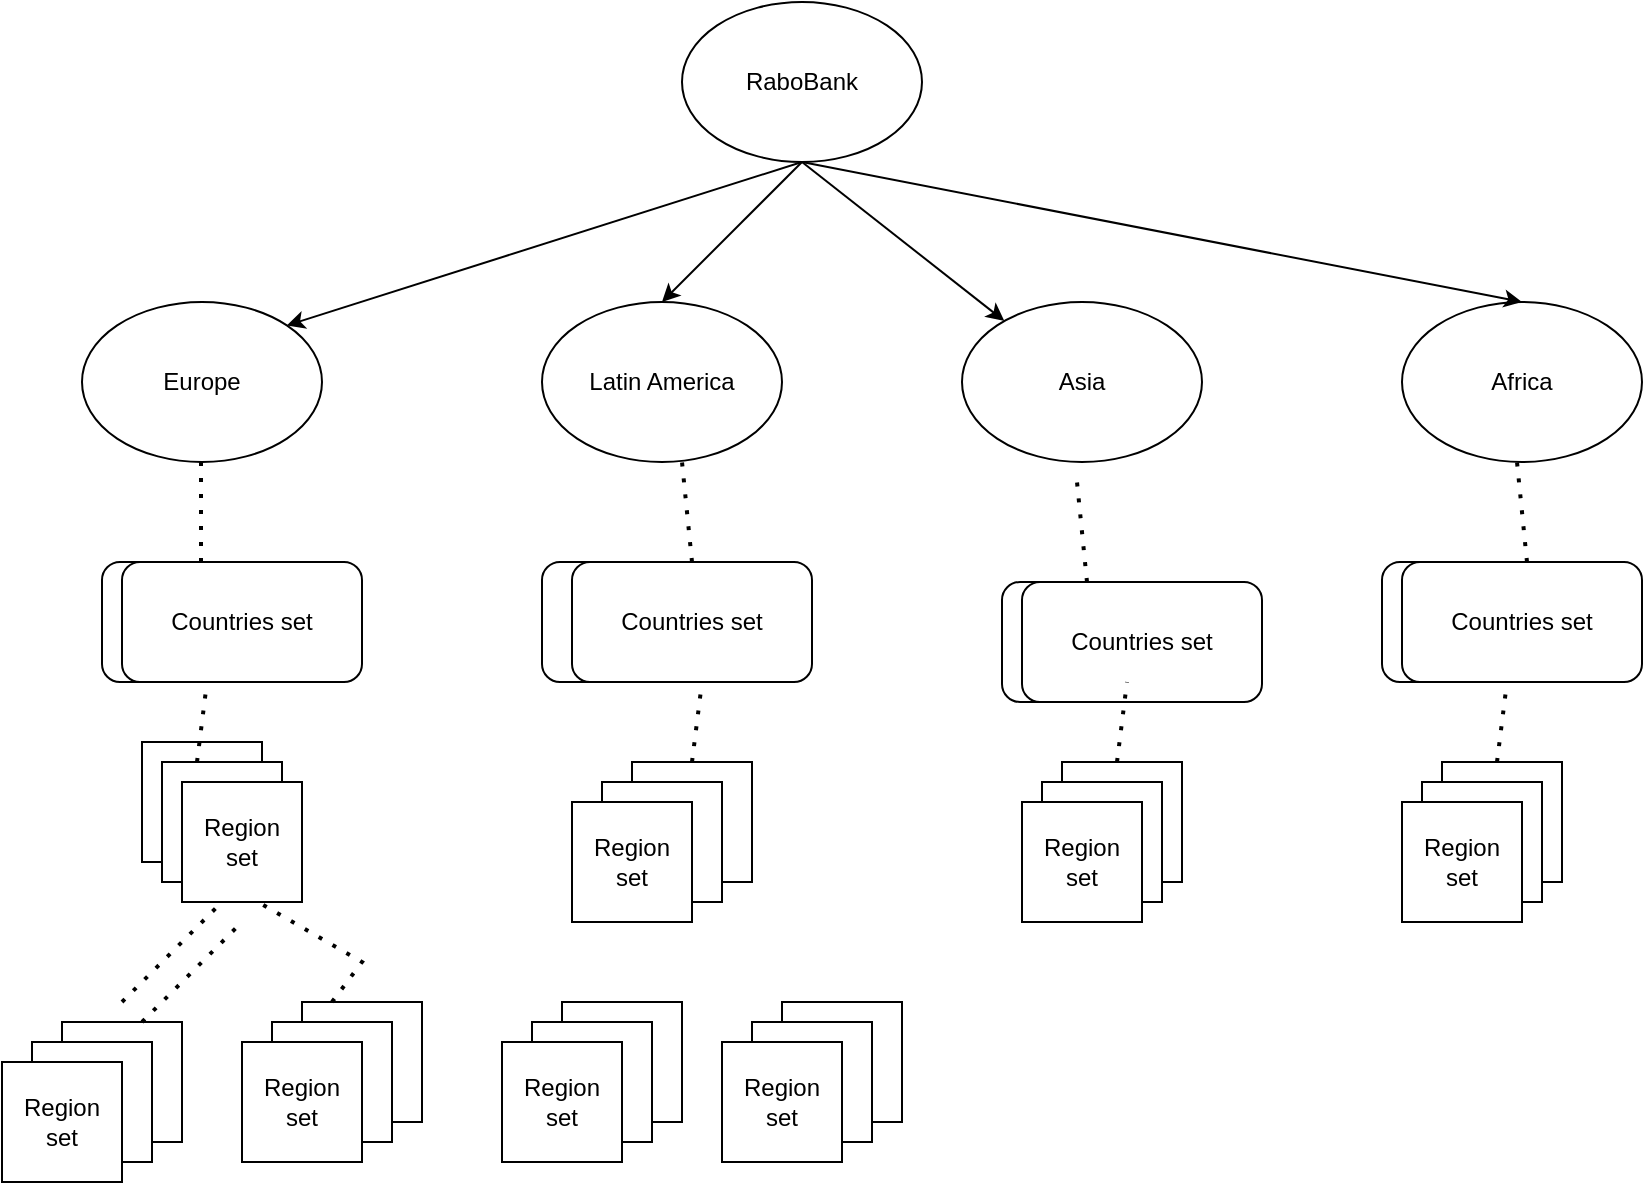 <mxfile version="15.5.1" type="github">
  <diagram id="6JPCep872dIXSYOhOden" name="Page-1">
    <mxGraphModel dx="1298" dy="782" grid="1" gridSize="10" guides="1" tooltips="1" connect="1" arrows="1" fold="1" page="1" pageScale="1" pageWidth="850" pageHeight="1100" math="0" shadow="0">
      <root>
        <mxCell id="0" />
        <mxCell id="1" parent="0" />
        <mxCell id="a5xk4CFbIq2Gz5puKSW1-1" value="RaboBank" style="ellipse;whiteSpace=wrap;html=1;" vertex="1" parent="1">
          <mxGeometry x="360" y="60" width="120" height="80" as="geometry" />
        </mxCell>
        <mxCell id="a5xk4CFbIq2Gz5puKSW1-2" value="Europe" style="ellipse;whiteSpace=wrap;html=1;" vertex="1" parent="1">
          <mxGeometry x="60" y="210" width="120" height="80" as="geometry" />
        </mxCell>
        <mxCell id="a5xk4CFbIq2Gz5puKSW1-3" value="Africa" style="ellipse;whiteSpace=wrap;html=1;" vertex="1" parent="1">
          <mxGeometry x="720" y="210" width="120" height="80" as="geometry" />
        </mxCell>
        <mxCell id="a5xk4CFbIq2Gz5puKSW1-4" value="Asia" style="ellipse;whiteSpace=wrap;html=1;" vertex="1" parent="1">
          <mxGeometry x="500" y="210" width="120" height="80" as="geometry" />
        </mxCell>
        <mxCell id="a5xk4CFbIq2Gz5puKSW1-5" value="Latin America" style="ellipse;whiteSpace=wrap;html=1;" vertex="1" parent="1">
          <mxGeometry x="290" y="210" width="120" height="80" as="geometry" />
        </mxCell>
        <mxCell id="a5xk4CFbIq2Gz5puKSW1-6" value="" style="endArrow=classic;html=1;rounded=0;exitX=0.5;exitY=1;exitDx=0;exitDy=0;entryX=0.5;entryY=0;entryDx=0;entryDy=0;" edge="1" parent="1" source="a5xk4CFbIq2Gz5puKSW1-1" target="a5xk4CFbIq2Gz5puKSW1-5">
          <mxGeometry width="50" height="50" relative="1" as="geometry">
            <mxPoint x="400" y="140" as="sourcePoint" />
            <mxPoint x="380" y="210" as="targetPoint" />
          </mxGeometry>
        </mxCell>
        <mxCell id="a5xk4CFbIq2Gz5puKSW1-7" value="" style="endArrow=classic;html=1;rounded=0;entryX=1;entryY=0;entryDx=0;entryDy=0;exitX=0.5;exitY=1;exitDx=0;exitDy=0;" edge="1" parent="1" source="a5xk4CFbIq2Gz5puKSW1-1" target="a5xk4CFbIq2Gz5puKSW1-2">
          <mxGeometry width="50" height="50" relative="1" as="geometry">
            <mxPoint x="400" y="140" as="sourcePoint" />
            <mxPoint x="370" y="200" as="targetPoint" />
          </mxGeometry>
        </mxCell>
        <mxCell id="a5xk4CFbIq2Gz5puKSW1-8" value="" style="endArrow=classic;html=1;rounded=0;entryX=0.5;entryY=0;entryDx=0;entryDy=0;" edge="1" parent="1" target="a5xk4CFbIq2Gz5puKSW1-3">
          <mxGeometry width="50" height="50" relative="1" as="geometry">
            <mxPoint x="420" y="140" as="sourcePoint" />
            <mxPoint x="400" y="210" as="targetPoint" />
          </mxGeometry>
        </mxCell>
        <mxCell id="a5xk4CFbIq2Gz5puKSW1-9" value="" style="endArrow=classic;html=1;rounded=0;" edge="1" parent="1" target="a5xk4CFbIq2Gz5puKSW1-4">
          <mxGeometry width="50" height="50" relative="1" as="geometry">
            <mxPoint x="420" y="140" as="sourcePoint" />
            <mxPoint x="400" y="210" as="targetPoint" />
          </mxGeometry>
        </mxCell>
        <mxCell id="a5xk4CFbIq2Gz5puKSW1-12" value="" style="rounded=1;whiteSpace=wrap;html=1;" vertex="1" parent="1">
          <mxGeometry x="290" y="340" width="120" height="60" as="geometry" />
        </mxCell>
        <mxCell id="a5xk4CFbIq2Gz5puKSW1-13" value="" style="rounded=1;whiteSpace=wrap;html=1;" vertex="1" parent="1">
          <mxGeometry x="520" y="350" width="120" height="60" as="geometry" />
        </mxCell>
        <mxCell id="a5xk4CFbIq2Gz5puKSW1-14" value="" style="rounded=1;whiteSpace=wrap;html=1;" vertex="1" parent="1">
          <mxGeometry x="710" y="340" width="120" height="60" as="geometry" />
        </mxCell>
        <mxCell id="a5xk4CFbIq2Gz5puKSW1-15" value="Countries set" style="rounded=1;whiteSpace=wrap;html=1;" vertex="1" parent="1">
          <mxGeometry x="305" y="340" width="120" height="60" as="geometry" />
        </mxCell>
        <mxCell id="a5xk4CFbIq2Gz5puKSW1-16" value="Countries set" style="rounded=1;whiteSpace=wrap;html=1;" vertex="1" parent="1">
          <mxGeometry x="530" y="350" width="120" height="60" as="geometry" />
        </mxCell>
        <mxCell id="a5xk4CFbIq2Gz5puKSW1-17" value="Countries set" style="rounded=1;whiteSpace=wrap;html=1;" vertex="1" parent="1">
          <mxGeometry x="720" y="340" width="120" height="60" as="geometry" />
        </mxCell>
        <mxCell id="a5xk4CFbIq2Gz5puKSW1-18" value="" style="rounded=1;whiteSpace=wrap;html=1;" vertex="1" parent="1">
          <mxGeometry x="70" y="340" width="120" height="60" as="geometry" />
        </mxCell>
        <mxCell id="a5xk4CFbIq2Gz5puKSW1-20" value="Countries set" style="rounded=1;whiteSpace=wrap;html=1;" vertex="1" parent="1">
          <mxGeometry x="80" y="340" width="120" height="60" as="geometry" />
        </mxCell>
        <mxCell id="a5xk4CFbIq2Gz5puKSW1-21" value="" style="endArrow=none;dashed=1;html=1;dashPattern=1 3;strokeWidth=2;rounded=0;exitX=0.5;exitY=0;exitDx=0;exitDy=0;" edge="1" parent="1" source="a5xk4CFbIq2Gz5puKSW1-15">
          <mxGeometry width="50" height="50" relative="1" as="geometry">
            <mxPoint x="310" y="340" as="sourcePoint" />
            <mxPoint x="360" y="290" as="targetPoint" />
          </mxGeometry>
        </mxCell>
        <mxCell id="a5xk4CFbIq2Gz5puKSW1-22" value="" style="endArrow=none;dashed=1;html=1;dashPattern=1 3;strokeWidth=2;rounded=0;exitX=0.5;exitY=0;exitDx=0;exitDy=0;" edge="1" parent="1">
          <mxGeometry width="50" height="50" relative="1" as="geometry">
            <mxPoint x="119.5" y="340" as="sourcePoint" />
            <mxPoint x="119.5" y="290" as="targetPoint" />
          </mxGeometry>
        </mxCell>
        <mxCell id="a5xk4CFbIq2Gz5puKSW1-23" value="" style="endArrow=none;dashed=1;html=1;dashPattern=1 3;strokeWidth=2;rounded=0;exitX=0.5;exitY=0;exitDx=0;exitDy=0;" edge="1" parent="1">
          <mxGeometry width="50" height="50" relative="1" as="geometry">
            <mxPoint x="562.5" y="350" as="sourcePoint" />
            <mxPoint x="557.5" y="300" as="targetPoint" />
          </mxGeometry>
        </mxCell>
        <mxCell id="a5xk4CFbIq2Gz5puKSW1-24" value="" style="endArrow=none;dashed=1;html=1;dashPattern=1 3;strokeWidth=2;rounded=0;exitX=0.5;exitY=0;exitDx=0;exitDy=0;" edge="1" parent="1">
          <mxGeometry width="50" height="50" relative="1" as="geometry">
            <mxPoint x="782.5" y="340" as="sourcePoint" />
            <mxPoint x="777.5" y="290" as="targetPoint" />
          </mxGeometry>
        </mxCell>
        <mxCell id="a5xk4CFbIq2Gz5puKSW1-25" value="" style="whiteSpace=wrap;html=1;aspect=fixed;" vertex="1" parent="1">
          <mxGeometry x="90" y="430" width="60" height="60" as="geometry" />
        </mxCell>
        <mxCell id="a5xk4CFbIq2Gz5puKSW1-27" value="" style="whiteSpace=wrap;html=1;aspect=fixed;" vertex="1" parent="1">
          <mxGeometry x="100" y="440" width="60" height="60" as="geometry" />
        </mxCell>
        <mxCell id="a5xk4CFbIq2Gz5puKSW1-28" value="Region&lt;br&gt;set" style="whiteSpace=wrap;html=1;aspect=fixed;" vertex="1" parent="1">
          <mxGeometry x="110" y="450" width="60" height="60" as="geometry" />
        </mxCell>
        <mxCell id="a5xk4CFbIq2Gz5puKSW1-29" value="" style="whiteSpace=wrap;html=1;aspect=fixed;" vertex="1" parent="1">
          <mxGeometry x="740" y="440" width="60" height="60" as="geometry" />
        </mxCell>
        <mxCell id="a5xk4CFbIq2Gz5puKSW1-32" value="" style="whiteSpace=wrap;html=1;aspect=fixed;" vertex="1" parent="1">
          <mxGeometry x="730" y="450" width="60" height="60" as="geometry" />
        </mxCell>
        <mxCell id="a5xk4CFbIq2Gz5puKSW1-33" value="" style="whiteSpace=wrap;html=1;aspect=fixed;" vertex="1" parent="1">
          <mxGeometry x="550" y="440" width="60" height="60" as="geometry" />
        </mxCell>
        <mxCell id="a5xk4CFbIq2Gz5puKSW1-34" value="" style="whiteSpace=wrap;html=1;aspect=fixed;" vertex="1" parent="1">
          <mxGeometry x="335" y="440" width="60" height="60" as="geometry" />
        </mxCell>
        <mxCell id="a5xk4CFbIq2Gz5puKSW1-35" value="" style="whiteSpace=wrap;html=1;aspect=fixed;" vertex="1" parent="1">
          <mxGeometry x="320" y="450" width="60" height="60" as="geometry" />
        </mxCell>
        <mxCell id="a5xk4CFbIq2Gz5puKSW1-36" value="" style="whiteSpace=wrap;html=1;aspect=fixed;" vertex="1" parent="1">
          <mxGeometry x="540" y="450" width="60" height="60" as="geometry" />
        </mxCell>
        <mxCell id="a5xk4CFbIq2Gz5puKSW1-37" value="&lt;span&gt;Region&lt;/span&gt;&lt;br&gt;&lt;span&gt;set&lt;/span&gt;" style="whiteSpace=wrap;html=1;aspect=fixed;" vertex="1" parent="1">
          <mxGeometry x="720" y="460" width="60" height="60" as="geometry" />
        </mxCell>
        <mxCell id="a5xk4CFbIq2Gz5puKSW1-39" value="&lt;span&gt;Region&lt;/span&gt;&lt;br&gt;&lt;span&gt;set&lt;/span&gt;" style="whiteSpace=wrap;html=1;aspect=fixed;" vertex="1" parent="1">
          <mxGeometry x="530" y="460" width="60" height="60" as="geometry" />
        </mxCell>
        <mxCell id="a5xk4CFbIq2Gz5puKSW1-40" value="&lt;span&gt;Region&lt;/span&gt;&lt;br&gt;&lt;span&gt;set&lt;/span&gt;" style="whiteSpace=wrap;html=1;aspect=fixed;" vertex="1" parent="1">
          <mxGeometry x="305" y="460" width="60" height="60" as="geometry" />
        </mxCell>
        <mxCell id="a5xk4CFbIq2Gz5puKSW1-41" value="" style="endArrow=none;dashed=1;html=1;dashPattern=1 3;strokeWidth=2;rounded=0;exitX=0.5;exitY=0;exitDx=0;exitDy=0;" edge="1" parent="1" source="a5xk4CFbIq2Gz5puKSW1-34">
          <mxGeometry width="50" height="50" relative="1" as="geometry">
            <mxPoint x="320" y="450" as="sourcePoint" />
            <mxPoint x="370" y="400" as="targetPoint" />
          </mxGeometry>
        </mxCell>
        <mxCell id="a5xk4CFbIq2Gz5puKSW1-42" value="" style="endArrow=none;dashed=1;html=1;dashPattern=1 3;strokeWidth=2;rounded=0;exitX=0.5;exitY=0;exitDx=0;exitDy=0;" edge="1" parent="1">
          <mxGeometry width="50" height="50" relative="1" as="geometry">
            <mxPoint x="577.5" y="440" as="sourcePoint" />
            <mxPoint x="582.5" y="400" as="targetPoint" />
          </mxGeometry>
        </mxCell>
        <mxCell id="a5xk4CFbIq2Gz5puKSW1-43" value="" style="endArrow=none;dashed=1;html=1;dashPattern=1 3;strokeWidth=2;rounded=0;exitX=0.5;exitY=0;exitDx=0;exitDy=0;" edge="1" parent="1">
          <mxGeometry width="50" height="50" relative="1" as="geometry">
            <mxPoint x="767.5" y="440" as="sourcePoint" />
            <mxPoint x="772.5" y="400" as="targetPoint" />
          </mxGeometry>
        </mxCell>
        <mxCell id="a5xk4CFbIq2Gz5puKSW1-44" value="" style="endArrow=none;dashed=1;html=1;dashPattern=1 3;strokeWidth=2;rounded=0;exitX=0.5;exitY=0;exitDx=0;exitDy=0;" edge="1" parent="1">
          <mxGeometry width="50" height="50" relative="1" as="geometry">
            <mxPoint x="117.5" y="440" as="sourcePoint" />
            <mxPoint x="122.5" y="400" as="targetPoint" />
          </mxGeometry>
        </mxCell>
        <mxCell id="a5xk4CFbIq2Gz5puKSW1-45" value="" style="whiteSpace=wrap;html=1;aspect=fixed;" vertex="1" parent="1">
          <mxGeometry x="50" y="570" width="60" height="60" as="geometry" />
        </mxCell>
        <mxCell id="a5xk4CFbIq2Gz5puKSW1-46" value="" style="whiteSpace=wrap;html=1;aspect=fixed;" vertex="1" parent="1">
          <mxGeometry x="35" y="580" width="60" height="60" as="geometry" />
        </mxCell>
        <mxCell id="a5xk4CFbIq2Gz5puKSW1-47" value="&lt;span&gt;Region&lt;/span&gt;&lt;br&gt;&lt;span&gt;set&lt;/span&gt;" style="whiteSpace=wrap;html=1;aspect=fixed;" vertex="1" parent="1">
          <mxGeometry x="20" y="590" width="60" height="60" as="geometry" />
        </mxCell>
        <mxCell id="a5xk4CFbIq2Gz5puKSW1-48" value="" style="whiteSpace=wrap;html=1;aspect=fixed;" vertex="1" parent="1">
          <mxGeometry x="170" y="560" width="60" height="60" as="geometry" />
        </mxCell>
        <mxCell id="a5xk4CFbIq2Gz5puKSW1-49" value="" style="whiteSpace=wrap;html=1;aspect=fixed;" vertex="1" parent="1">
          <mxGeometry x="155" y="570" width="60" height="60" as="geometry" />
        </mxCell>
        <mxCell id="a5xk4CFbIq2Gz5puKSW1-50" value="&lt;span&gt;Region&lt;/span&gt;&lt;br&gt;&lt;span&gt;set&lt;/span&gt;" style="whiteSpace=wrap;html=1;aspect=fixed;" vertex="1" parent="1">
          <mxGeometry x="140" y="580" width="60" height="60" as="geometry" />
        </mxCell>
        <mxCell id="a5xk4CFbIq2Gz5puKSW1-51" value="" style="whiteSpace=wrap;html=1;aspect=fixed;" vertex="1" parent="1">
          <mxGeometry x="300" y="560" width="60" height="60" as="geometry" />
        </mxCell>
        <mxCell id="a5xk4CFbIq2Gz5puKSW1-52" value="" style="whiteSpace=wrap;html=1;aspect=fixed;" vertex="1" parent="1">
          <mxGeometry x="285" y="570" width="60" height="60" as="geometry" />
        </mxCell>
        <mxCell id="a5xk4CFbIq2Gz5puKSW1-53" value="&lt;span&gt;Region&lt;/span&gt;&lt;br&gt;&lt;span&gt;set&lt;/span&gt;" style="whiteSpace=wrap;html=1;aspect=fixed;" vertex="1" parent="1">
          <mxGeometry x="270" y="580" width="60" height="60" as="geometry" />
        </mxCell>
        <mxCell id="a5xk4CFbIq2Gz5puKSW1-54" value="" style="whiteSpace=wrap;html=1;aspect=fixed;" vertex="1" parent="1">
          <mxGeometry x="410" y="560" width="60" height="60" as="geometry" />
        </mxCell>
        <mxCell id="a5xk4CFbIq2Gz5puKSW1-55" value="" style="whiteSpace=wrap;html=1;aspect=fixed;" vertex="1" parent="1">
          <mxGeometry x="395" y="570" width="60" height="60" as="geometry" />
        </mxCell>
        <mxCell id="a5xk4CFbIq2Gz5puKSW1-56" value="&lt;span&gt;Region&lt;/span&gt;&lt;br&gt;&lt;span&gt;set&lt;/span&gt;" style="whiteSpace=wrap;html=1;aspect=fixed;" vertex="1" parent="1">
          <mxGeometry x="380" y="580" width="60" height="60" as="geometry" />
        </mxCell>
        <mxCell id="a5xk4CFbIq2Gz5puKSW1-57" value="" style="endArrow=none;dashed=1;html=1;dashPattern=1 3;strokeWidth=2;rounded=0;" edge="1" parent="1">
          <mxGeometry width="50" height="50" relative="1" as="geometry">
            <mxPoint x="80" y="560" as="sourcePoint" />
            <mxPoint x="130" y="510" as="targetPoint" />
          </mxGeometry>
        </mxCell>
        <mxCell id="a5xk4CFbIq2Gz5puKSW1-58" value="" style="endArrow=none;dashed=1;html=1;dashPattern=1 3;strokeWidth=2;rounded=0;" edge="1" parent="1">
          <mxGeometry width="50" height="50" relative="1" as="geometry">
            <mxPoint x="90" y="570" as="sourcePoint" />
            <mxPoint x="140" y="520" as="targetPoint" />
          </mxGeometry>
        </mxCell>
        <mxCell id="a5xk4CFbIq2Gz5puKSW1-59" value="" style="endArrow=none;dashed=1;html=1;dashPattern=1 3;strokeWidth=2;rounded=0;entryX=0.633;entryY=1;entryDx=0;entryDy=0;entryPerimeter=0;exitX=0.25;exitY=0;exitDx=0;exitDy=0;" edge="1" parent="1" source="a5xk4CFbIq2Gz5puKSW1-48" target="a5xk4CFbIq2Gz5puKSW1-28">
          <mxGeometry width="50" height="50" relative="1" as="geometry">
            <mxPoint x="100" y="580" as="sourcePoint" />
            <mxPoint x="150" y="520" as="targetPoint" />
            <Array as="points">
              <mxPoint x="200" y="540" />
            </Array>
          </mxGeometry>
        </mxCell>
      </root>
    </mxGraphModel>
  </diagram>
</mxfile>
